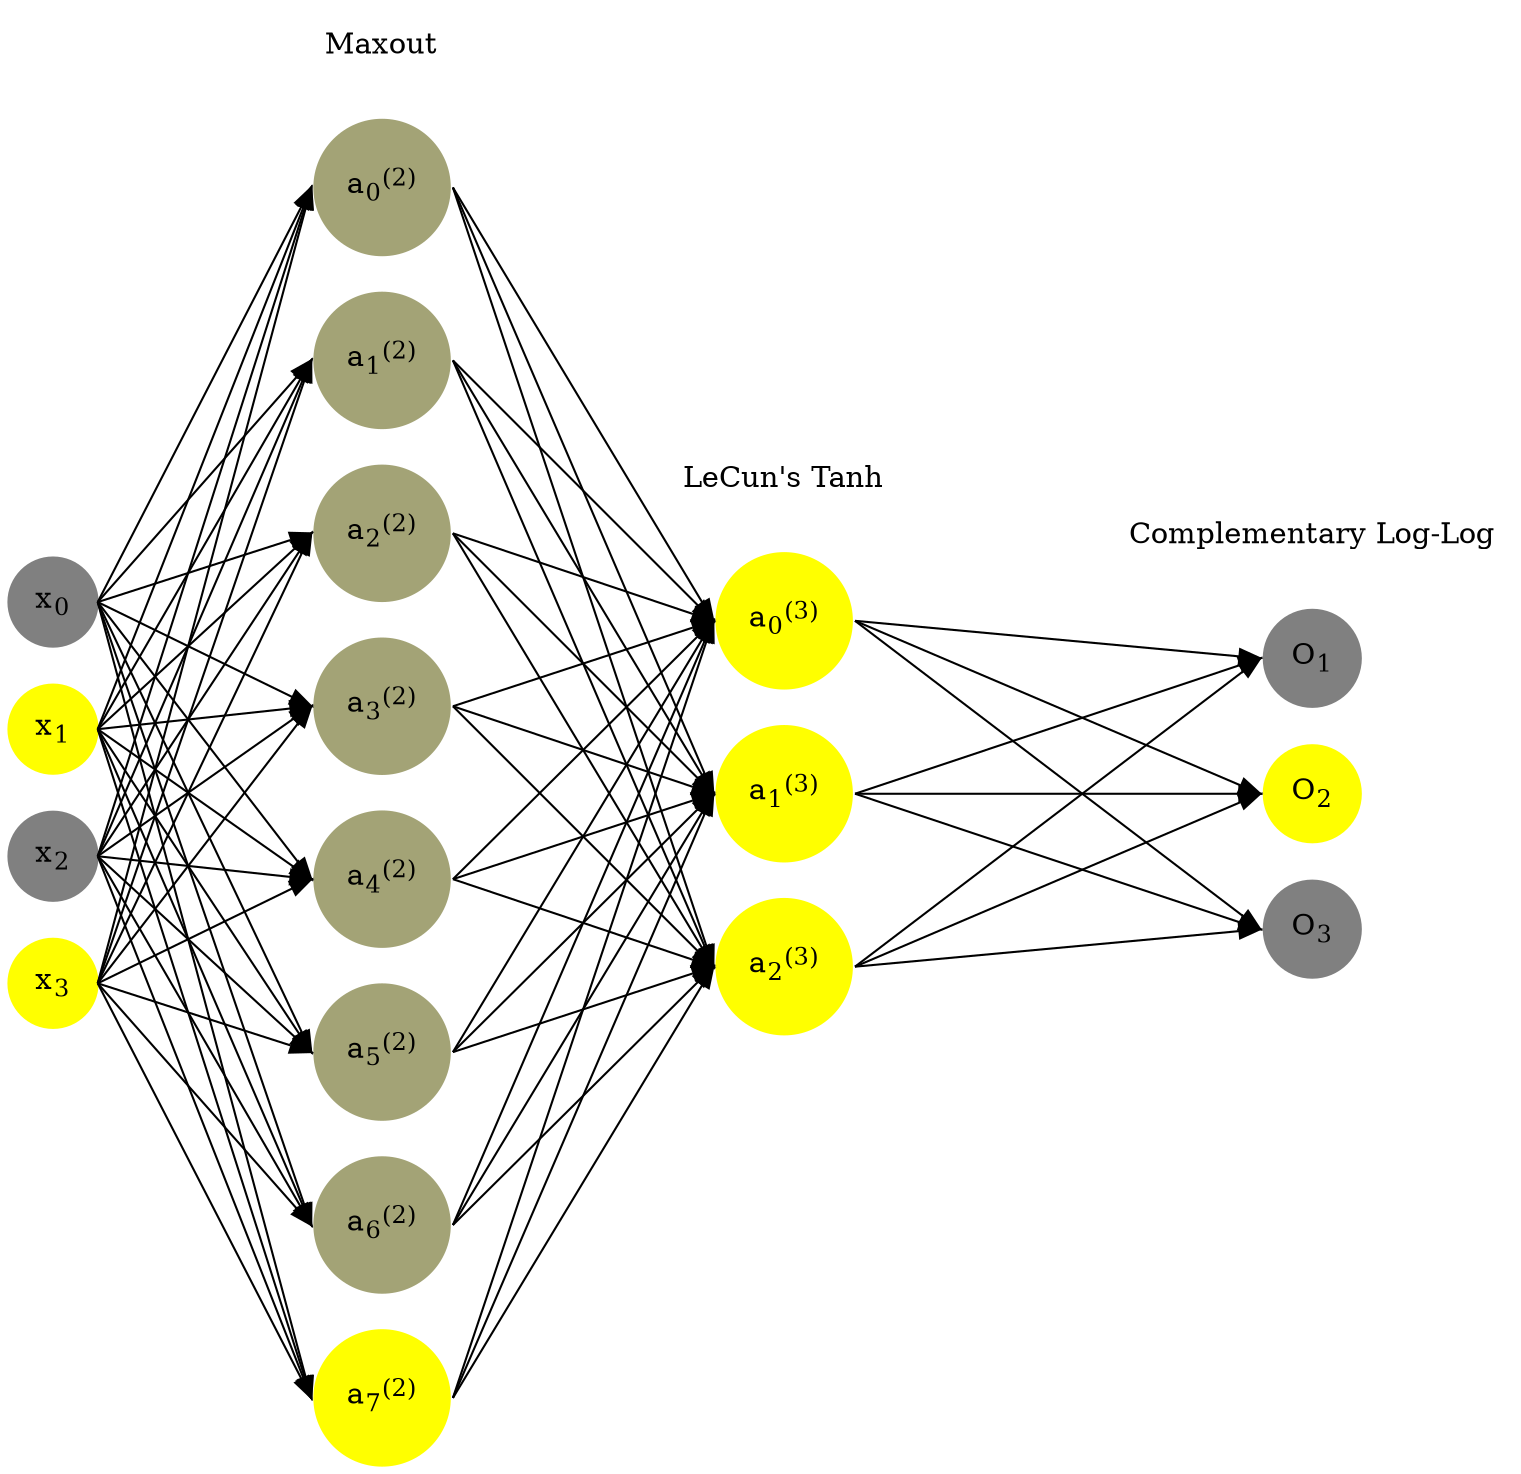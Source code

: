 digraph G {
	rankdir = LR;
	splines=false;
	edge[style=invis];
	ranksep= 1.4;
	{
	node [shape=circle, color="0.1667, 0.0, 0.5", style=filled, fillcolor="0.1667, 0.0, 0.5"];
	x0 [label=<x<sub>0</sub>>];
	}
	{
	node [shape=circle, color="0.1667, 1.0, 1.0", style=filled, fillcolor="0.1667, 1.0, 1.0"];
	x1 [label=<x<sub>1</sub>>];
	}
	{
	node [shape=circle, color="0.1667, 0.0, 0.5", style=filled, fillcolor="0.1667, 0.0, 0.5"];
	x2 [label=<x<sub>2</sub>>];
	}
	{
	node [shape=circle, color="0.1667, 1.0, 1.0", style=filled, fillcolor="0.1667, 1.0, 1.0"];
	x3 [label=<x<sub>3</sub>>];
	}
	{
	node [shape=circle, color="0.1667, 0.275666, 0.637833", style=filled, fillcolor="0.1667, 0.275666, 0.637833"];
	a02 [label=<a<sub>0</sub><sup>(2)</sup>>];
	}
	{
	node [shape=circle, color="0.1667, 0.275666, 0.637833", style=filled, fillcolor="0.1667, 0.275666, 0.637833"];
	a12 [label=<a<sub>1</sub><sup>(2)</sup>>];
	}
	{
	node [shape=circle, color="0.1667, 0.275666, 0.637833", style=filled, fillcolor="0.1667, 0.275666, 0.637833"];
	a22 [label=<a<sub>2</sub><sup>(2)</sup>>];
	}
	{
	node [shape=circle, color="0.1667, 0.275666, 0.637833", style=filled, fillcolor="0.1667, 0.275666, 0.637833"];
	a32 [label=<a<sub>3</sub><sup>(2)</sup>>];
	}
	{
	node [shape=circle, color="0.1667, 0.275666, 0.637833", style=filled, fillcolor="0.1667, 0.275666, 0.637833"];
	a42 [label=<a<sub>4</sub><sup>(2)</sup>>];
	}
	{
	node [shape=circle, color="0.1667, 0.275666, 0.637833", style=filled, fillcolor="0.1667, 0.275666, 0.637833"];
	a52 [label=<a<sub>5</sub><sup>(2)</sup>>];
	}
	{
	node [shape=circle, color="0.1667, 0.275666, 0.637833", style=filled, fillcolor="0.1667, 0.275666, 0.637833"];
	a62 [label=<a<sub>6</sub><sup>(2)</sup>>];
	}
	{
	node [shape=circle, color="0.1667, 3.767646, 2.383823", style=filled, fillcolor="0.1667, 3.767646, 2.383823"];
	a72 [label=<a<sub>7</sub><sup>(2)</sup>>];
	}
	{
	node [shape=circle, color="0.1667, 1.049631, 1.024815", style=filled, fillcolor="0.1667, 1.049631, 1.024815"];
	a03 [label=<a<sub>0</sub><sup>(3)</sup>>];
	}
	{
	node [shape=circle, color="0.1667, 1.408123, 1.204062", style=filled, fillcolor="0.1667, 1.408123, 1.204062"];
	a13 [label=<a<sub>1</sub><sup>(3)</sup>>];
	}
	{
	node [shape=circle, color="0.1667, 1.672768, 1.336384", style=filled, fillcolor="0.1667, 1.672768, 1.336384"];
	a23 [label=<a<sub>2</sub><sup>(3)</sup>>];
	}
	{
	node [shape=circle, color="0.1667, 0.0, 0.5", style=filled, fillcolor="0.1667, 0.0, 0.5"];
	O1 [label=<O<sub>1</sub>>];
	}
	{
	node [shape=circle, color="0.1667, 1.0, 1.0", style=filled, fillcolor="0.1667, 1.0, 1.0"];
	O2 [label=<O<sub>2</sub>>];
	}
	{
	node [shape=circle, color="0.1667, 0.0, 0.5", style=filled, fillcolor="0.1667, 0.0, 0.5"];
	O3 [label=<O<sub>3</sub>>];
	}
	{
	rank=same;
	x0->x1->x2->x3;
	}
	{
	rank=same;
	a02->a12->a22->a32->a42->a52->a62->a72;
	}
	{
	rank=same;
	a03->a13->a23;
	}
	{
	rank=same;
	O1->O2->O3;
	}
	l1 [shape=plaintext,label="Maxout"];
	l1->a02;
	{rank=same; l1;a02};
	l2 [shape=plaintext,label="LeCun's Tanh"];
	l2->a03;
	{rank=same; l2;a03};
	l3 [shape=plaintext,label="Complementary Log-Log"];
	l3->O1;
	{rank=same; l3;O1};
edge[style=solid, tailport=e, headport=w];
	{x0;x1;x2;x3} -> {a02;a12;a22;a32;a42;a52;a62;a72};
	{a02;a12;a22;a32;a42;a52;a62;a72} -> {a03;a13;a23};
	{a03;a13;a23} -> {O1,O2,O3};
}